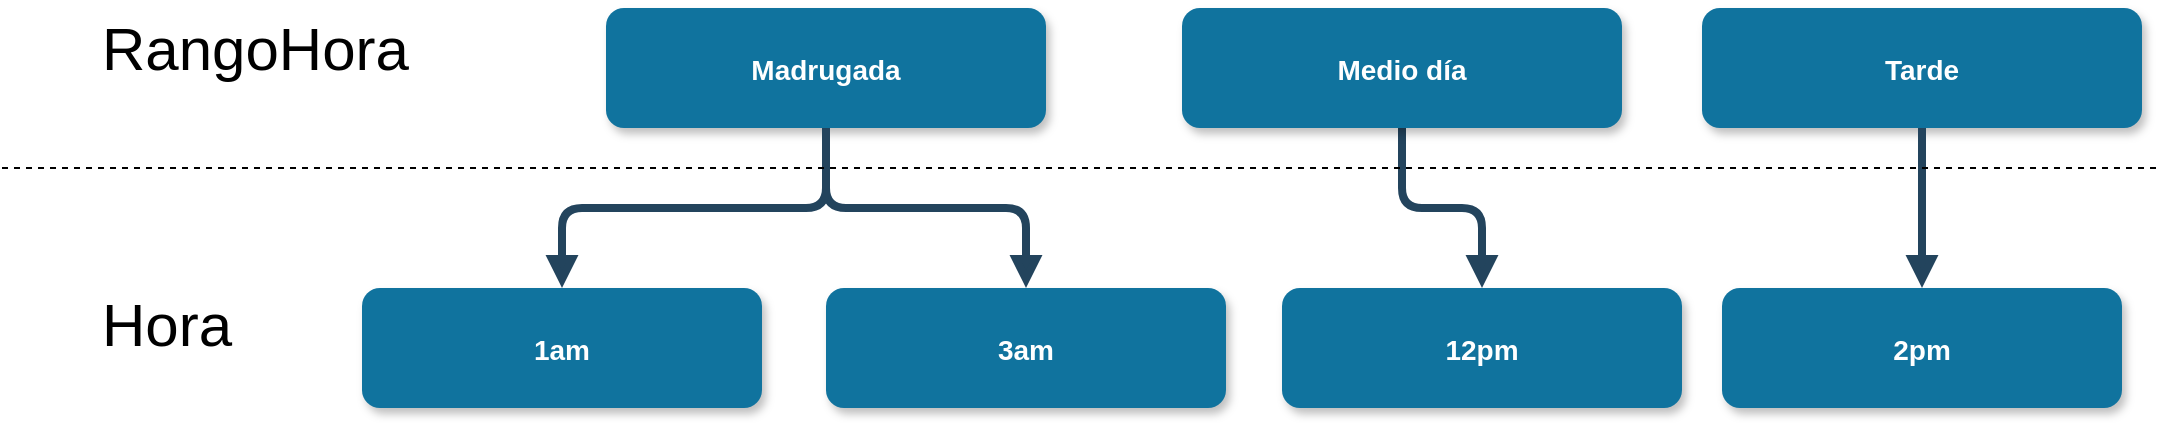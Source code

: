 <mxfile pages="1" version="11.2.5" type="device"><diagram name="Page-1" id="97916047-d0de-89f5-080d-49f4d83e522f"><mxGraphModel dx="1310" dy="970" grid="1" gridSize="10" guides="1" tooltips="1" connect="1" arrows="1" fold="1" page="1" pageScale="1.5" pageWidth="1169" pageHeight="827" background="#ffffff" math="0" shadow="0"><root><mxCell id="0"/><mxCell id="1" parent="0"/><mxCell id="3" value="Madrugada" style="rounded=1;fillColor=#10739E;strokeColor=none;shadow=1;gradientColor=none;fontStyle=1;fontColor=#FFFFFF;fontSize=14;" parent="1" vertex="1"><mxGeometry x="462" y="520" width="220" height="60" as="geometry"/></mxCell><mxCell id="4" value="1am" style="rounded=1;fillColor=#10739E;strokeColor=none;shadow=1;gradientColor=none;fontStyle=1;fontColor=#FFFFFF;fontSize=14;" parent="1" vertex="1"><mxGeometry x="340" y="660" width="200" height="60" as="geometry"/></mxCell><mxCell id="5" value="3am" style="rounded=1;fillColor=#10739E;strokeColor=none;shadow=1;gradientColor=none;fontStyle=1;fontColor=#FFFFFF;fontSize=14;" parent="1" vertex="1"><mxGeometry x="572" y="660" width="200" height="60" as="geometry"/></mxCell><mxCell id="6" value="12pm" style="rounded=1;fillColor=#10739E;strokeColor=none;shadow=1;gradientColor=none;fontStyle=1;fontColor=#FFFFFF;fontSize=14;" parent="1" vertex="1"><mxGeometry x="800" y="660" width="200" height="60" as="geometry"/></mxCell><mxCell id="30" value="" style="edgeStyle=elbowEdgeStyle;elbow=vertical;strokeWidth=4;endArrow=block;endFill=1;fontStyle=1;strokeColor=#23445D;" parent="1" source="3" target="5" edge="1"><mxGeometry x="-178" y="370" width="100" height="100" as="geometry"><mxPoint x="-178" y="470" as="sourcePoint"/><mxPoint x="-78" y="370" as="targetPoint"/></mxGeometry></mxCell><mxCell id="31" value="" style="edgeStyle=elbowEdgeStyle;elbow=vertical;strokeWidth=4;endArrow=block;endFill=1;fontStyle=1;strokeColor=#23445D;" parent="1" source="3" target="4" edge="1"><mxGeometry x="-178" y="370" width="100" height="100" as="geometry"><mxPoint x="-178" y="470" as="sourcePoint"/><mxPoint x="-78" y="370" as="targetPoint"/></mxGeometry></mxCell><mxCell id="32" value="" style="edgeStyle=elbowEdgeStyle;elbow=vertical;strokeWidth=4;endArrow=block;endFill=1;fontStyle=1;strokeColor=#23445D;exitX=0.5;exitY=1;exitDx=0;exitDy=0;" parent="1" source="NQ0rVokurpIIM-F7yqAu-32" target="6" edge="1"><mxGeometry x="-178" y="370" width="100" height="100" as="geometry"><mxPoint x="-178" y="470" as="sourcePoint"/><mxPoint x="-78" y="370" as="targetPoint"/></mxGeometry></mxCell><mxCell id="QTA3s74rvzCE8CfixDN--55" value="Tarde" style="rounded=1;fillColor=#10739E;strokeColor=none;shadow=1;gradientColor=none;fontStyle=1;fontColor=#FFFFFF;fontSize=14;" parent="1" vertex="1"><mxGeometry x="1010" y="520" width="220" height="60" as="geometry"/></mxCell><mxCell id="QTA3s74rvzCE8CfixDN--58" value="2pm" style="rounded=1;fillColor=#10739E;strokeColor=none;shadow=1;gradientColor=none;fontStyle=1;fontColor=#FFFFFF;fontSize=14;" parent="1" vertex="1"><mxGeometry x="1020" y="660" width="200" height="60" as="geometry"/></mxCell><mxCell id="QTA3s74rvzCE8CfixDN--62" value="" style="edgeStyle=elbowEdgeStyle;elbow=vertical;strokeWidth=4;endArrow=block;endFill=1;fontStyle=1;strokeColor=#23445D;" parent="1" source="QTA3s74rvzCE8CfixDN--55" target="QTA3s74rvzCE8CfixDN--58" edge="1"><mxGeometry x="552" y="370" width="100" height="100" as="geometry"><mxPoint x="552" y="470" as="sourcePoint"/><mxPoint x="652" y="370" as="targetPoint"/></mxGeometry></mxCell><mxCell id="QTA3s74rvzCE8CfixDN--69" value="" style="endArrow=none;dashed=1;html=1;" parent="1" edge="1"><mxGeometry width="50" height="50" relative="1" as="geometry"><mxPoint x="160" y="600" as="sourcePoint"/><mxPoint x="1240" y="600" as="targetPoint"/></mxGeometry></mxCell><mxCell id="QTA3s74rvzCE8CfixDN--79" value="&lt;font size=&quot;1&quot;&gt;&lt;span style=&quot;font-size: 30px&quot;&gt;RangoHora&lt;/span&gt;&lt;/font&gt;" style="text;html=1;resizable=0;points=[];autosize=1;align=left;verticalAlign=top;spacingTop=-4;" parent="1" vertex="1"><mxGeometry x="208" y="520" width="170" height="20" as="geometry"/></mxCell><mxCell id="QTA3s74rvzCE8CfixDN--80" value="&lt;span style=&quot;font-size: 30px&quot;&gt;Hora&lt;/span&gt;" style="text;html=1;resizable=0;points=[];autosize=1;align=left;verticalAlign=top;spacingTop=-4;" parent="1" vertex="1"><mxGeometry x="208" y="658" width="80" height="20" as="geometry"/></mxCell><mxCell id="NQ0rVokurpIIM-F7yqAu-32" value="Medio día" style="rounded=1;fillColor=#10739E;strokeColor=none;shadow=1;gradientColor=none;fontStyle=1;fontColor=#FFFFFF;fontSize=14;" vertex="1" parent="1"><mxGeometry x="750" y="520" width="220" height="60" as="geometry"/></mxCell></root></mxGraphModel></diagram></mxfile>